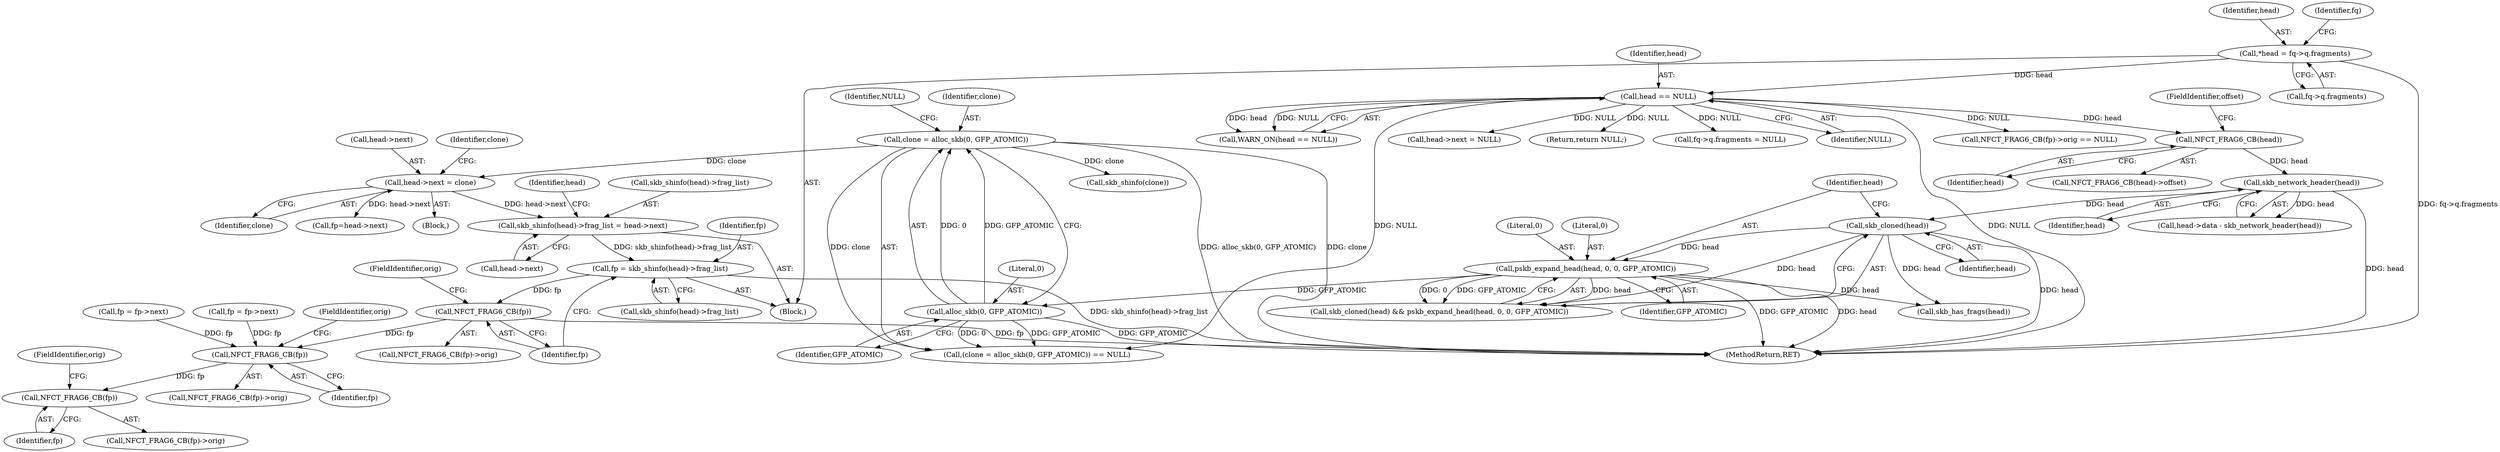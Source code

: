 digraph "0_linux_9e2dcf72023d1447f09c47d77c99b0c49659e5ce_0@pointer" {
"1000489" [label="(Call,fp = skb_shinfo(head)->frag_list)"];
"1000339" [label="(Call,skb_shinfo(head)->frag_list = head->next)"];
"1000205" [label="(Call,head->next = clone)"];
"1000188" [label="(Call,clone = alloc_skb(0, GFP_ATOMIC))"];
"1000190" [label="(Call,alloc_skb(0, GFP_ATOMIC))"];
"1000167" [label="(Call,pskb_expand_head(head, 0, 0, GFP_ATOMIC))"];
"1000165" [label="(Call,skb_cloned(head))"];
"1000142" [label="(Call,skb_network_header(head))"];
"1000131" [label="(Call,NFCT_FRAG6_CB(head))"];
"1000125" [label="(Call,head == NULL)"];
"1000114" [label="(Call,*head = fq->q.fragments)"];
"1000498" [label="(Call,NFCT_FRAG6_CB(fp))"];
"1000525" [label="(Call,NFCT_FRAG6_CB(fp))"];
"1000538" [label="(Call,NFCT_FRAG6_CB(fp))"];
"1000193" [label="(Identifier,NULL)"];
"1000138" [label="(Call,head->data - skb_network_header(head))"];
"1000498" [label="(Call,NFCT_FRAG6_CB(fp))"];
"1000206" [label="(Call,head->next)"];
"1000110" [label="(Block,)"];
"1000126" [label="(Identifier,head)"];
"1000340" [label="(Call,skb_shinfo(head)->frag_list)"];
"1000502" [label="(Call,fp = fp->next)"];
"1000187" [label="(Call,(clone = alloc_skb(0, GFP_ATOMIC)) == NULL)"];
"1000496" [label="(Call,NFCT_FRAG6_CB(fp)->orig == NULL)"];
"1000179" [label="(Block,)"];
"1000124" [label="(Call,WARN_ON(head == NULL))"];
"1000527" [label="(FieldIdentifier,orig)"];
"1000438" [label="(Call,head->next = NULL)"];
"1000552" [label="(Return,return NULL;)"];
"1000114" [label="(Call,*head = fq->q.fragments)"];
"1000525" [label="(Call,NFCT_FRAG6_CB(fp))"];
"1000132" [label="(Identifier,head)"];
"1000489" [label="(Call,fp = skb_shinfo(head)->frag_list)"];
"1000177" [label="(Call,skb_has_frags(head))"];
"1000130" [label="(Call,NFCT_FRAG6_CB(head)->offset)"];
"1000164" [label="(Call,skb_cloned(head) && pskb_expand_head(head, 0, 0, GFP_ATOMIC))"];
"1000168" [label="(Identifier,head)"];
"1000115" [label="(Identifier,head)"];
"1000171" [label="(Identifier,GFP_ATOMIC)"];
"1000554" [label="(MethodReturn,RET)"];
"1000169" [label="(Literal,0)"];
"1000116" [label="(Call,fq->q.fragments)"];
"1000515" [label="(Call,fp = fp->next)"];
"1000131" [label="(Call,NFCT_FRAG6_CB(head))"];
"1000539" [label="(Identifier,fp)"];
"1000491" [label="(Call,skb_shinfo(head)->frag_list)"];
"1000205" [label="(Call,head->next = clone)"];
"1000482" [label="(Call,fq->q.fragments = NULL)"];
"1000524" [label="(Call,NFCT_FRAG6_CB(fp)->orig)"];
"1000209" [label="(Identifier,clone)"];
"1000212" [label="(Call,skb_shinfo(clone))"];
"1000490" [label="(Identifier,fp)"];
"1000133" [label="(FieldIdentifier,offset)"];
"1000188" [label="(Call,clone = alloc_skb(0, GFP_ATOMIC))"];
"1000526" [label="(Identifier,fp)"];
"1000538" [label="(Call,NFCT_FRAG6_CB(fp))"];
"1000497" [label="(Call,NFCT_FRAG6_CB(fp)->orig)"];
"1000142" [label="(Call,skb_network_header(head))"];
"1000537" [label="(Call,NFCT_FRAG6_CB(fp)->orig)"];
"1000344" [label="(Call,head->next)"];
"1000540" [label="(FieldIdentifier,orig)"];
"1000213" [label="(Identifier,clone)"];
"1000127" [label="(Identifier,NULL)"];
"1000123" [label="(Identifier,fq)"];
"1000166" [label="(Identifier,head)"];
"1000500" [label="(FieldIdentifier,orig)"];
"1000167" [label="(Call,pskb_expand_head(head, 0, 0, GFP_ATOMIC))"];
"1000348" [label="(Identifier,head)"];
"1000366" [label="(Call,fp=head->next)"];
"1000165" [label="(Call,skb_cloned(head))"];
"1000189" [label="(Identifier,clone)"];
"1000191" [label="(Literal,0)"];
"1000143" [label="(Identifier,head)"];
"1000339" [label="(Call,skb_shinfo(head)->frag_list = head->next)"];
"1000170" [label="(Literal,0)"];
"1000125" [label="(Call,head == NULL)"];
"1000190" [label="(Call,alloc_skb(0, GFP_ATOMIC))"];
"1000192" [label="(Identifier,GFP_ATOMIC)"];
"1000499" [label="(Identifier,fp)"];
"1000489" -> "1000110"  [label="AST: "];
"1000489" -> "1000491"  [label="CFG: "];
"1000490" -> "1000489"  [label="AST: "];
"1000491" -> "1000489"  [label="AST: "];
"1000499" -> "1000489"  [label="CFG: "];
"1000489" -> "1000554"  [label="DDG: skb_shinfo(head)->frag_list"];
"1000339" -> "1000489"  [label="DDG: skb_shinfo(head)->frag_list"];
"1000489" -> "1000498"  [label="DDG: fp"];
"1000339" -> "1000110"  [label="AST: "];
"1000339" -> "1000344"  [label="CFG: "];
"1000340" -> "1000339"  [label="AST: "];
"1000344" -> "1000339"  [label="AST: "];
"1000348" -> "1000339"  [label="CFG: "];
"1000205" -> "1000339"  [label="DDG: head->next"];
"1000205" -> "1000179"  [label="AST: "];
"1000205" -> "1000209"  [label="CFG: "];
"1000206" -> "1000205"  [label="AST: "];
"1000209" -> "1000205"  [label="AST: "];
"1000213" -> "1000205"  [label="CFG: "];
"1000188" -> "1000205"  [label="DDG: clone"];
"1000205" -> "1000366"  [label="DDG: head->next"];
"1000188" -> "1000187"  [label="AST: "];
"1000188" -> "1000190"  [label="CFG: "];
"1000189" -> "1000188"  [label="AST: "];
"1000190" -> "1000188"  [label="AST: "];
"1000193" -> "1000188"  [label="CFG: "];
"1000188" -> "1000554"  [label="DDG: alloc_skb(0, GFP_ATOMIC)"];
"1000188" -> "1000554"  [label="DDG: clone"];
"1000188" -> "1000187"  [label="DDG: clone"];
"1000190" -> "1000188"  [label="DDG: 0"];
"1000190" -> "1000188"  [label="DDG: GFP_ATOMIC"];
"1000188" -> "1000212"  [label="DDG: clone"];
"1000190" -> "1000192"  [label="CFG: "];
"1000191" -> "1000190"  [label="AST: "];
"1000192" -> "1000190"  [label="AST: "];
"1000190" -> "1000554"  [label="DDG: GFP_ATOMIC"];
"1000190" -> "1000187"  [label="DDG: 0"];
"1000190" -> "1000187"  [label="DDG: GFP_ATOMIC"];
"1000167" -> "1000190"  [label="DDG: GFP_ATOMIC"];
"1000167" -> "1000164"  [label="AST: "];
"1000167" -> "1000171"  [label="CFG: "];
"1000168" -> "1000167"  [label="AST: "];
"1000169" -> "1000167"  [label="AST: "];
"1000170" -> "1000167"  [label="AST: "];
"1000171" -> "1000167"  [label="AST: "];
"1000164" -> "1000167"  [label="CFG: "];
"1000167" -> "1000554"  [label="DDG: head"];
"1000167" -> "1000554"  [label="DDG: GFP_ATOMIC"];
"1000167" -> "1000164"  [label="DDG: head"];
"1000167" -> "1000164"  [label="DDG: 0"];
"1000167" -> "1000164"  [label="DDG: GFP_ATOMIC"];
"1000165" -> "1000167"  [label="DDG: head"];
"1000167" -> "1000177"  [label="DDG: head"];
"1000165" -> "1000164"  [label="AST: "];
"1000165" -> "1000166"  [label="CFG: "];
"1000166" -> "1000165"  [label="AST: "];
"1000168" -> "1000165"  [label="CFG: "];
"1000164" -> "1000165"  [label="CFG: "];
"1000165" -> "1000554"  [label="DDG: head"];
"1000165" -> "1000164"  [label="DDG: head"];
"1000142" -> "1000165"  [label="DDG: head"];
"1000165" -> "1000177"  [label="DDG: head"];
"1000142" -> "1000138"  [label="AST: "];
"1000142" -> "1000143"  [label="CFG: "];
"1000143" -> "1000142"  [label="AST: "];
"1000138" -> "1000142"  [label="CFG: "];
"1000142" -> "1000554"  [label="DDG: head"];
"1000142" -> "1000138"  [label="DDG: head"];
"1000131" -> "1000142"  [label="DDG: head"];
"1000131" -> "1000130"  [label="AST: "];
"1000131" -> "1000132"  [label="CFG: "];
"1000132" -> "1000131"  [label="AST: "];
"1000133" -> "1000131"  [label="CFG: "];
"1000125" -> "1000131"  [label="DDG: head"];
"1000125" -> "1000124"  [label="AST: "];
"1000125" -> "1000127"  [label="CFG: "];
"1000126" -> "1000125"  [label="AST: "];
"1000127" -> "1000125"  [label="AST: "];
"1000124" -> "1000125"  [label="CFG: "];
"1000125" -> "1000554"  [label="DDG: NULL"];
"1000125" -> "1000124"  [label="DDG: head"];
"1000125" -> "1000124"  [label="DDG: NULL"];
"1000114" -> "1000125"  [label="DDG: head"];
"1000125" -> "1000187"  [label="DDG: NULL"];
"1000125" -> "1000438"  [label="DDG: NULL"];
"1000125" -> "1000482"  [label="DDG: NULL"];
"1000125" -> "1000496"  [label="DDG: NULL"];
"1000125" -> "1000552"  [label="DDG: NULL"];
"1000114" -> "1000110"  [label="AST: "];
"1000114" -> "1000116"  [label="CFG: "];
"1000115" -> "1000114"  [label="AST: "];
"1000116" -> "1000114"  [label="AST: "];
"1000123" -> "1000114"  [label="CFG: "];
"1000114" -> "1000554"  [label="DDG: fq->q.fragments"];
"1000498" -> "1000497"  [label="AST: "];
"1000498" -> "1000499"  [label="CFG: "];
"1000499" -> "1000498"  [label="AST: "];
"1000500" -> "1000498"  [label="CFG: "];
"1000498" -> "1000554"  [label="DDG: fp"];
"1000498" -> "1000525"  [label="DDG: fp"];
"1000525" -> "1000524"  [label="AST: "];
"1000525" -> "1000526"  [label="CFG: "];
"1000526" -> "1000525"  [label="AST: "];
"1000527" -> "1000525"  [label="CFG: "];
"1000502" -> "1000525"  [label="DDG: fp"];
"1000515" -> "1000525"  [label="DDG: fp"];
"1000525" -> "1000538"  [label="DDG: fp"];
"1000538" -> "1000537"  [label="AST: "];
"1000538" -> "1000539"  [label="CFG: "];
"1000539" -> "1000538"  [label="AST: "];
"1000540" -> "1000538"  [label="CFG: "];
}
